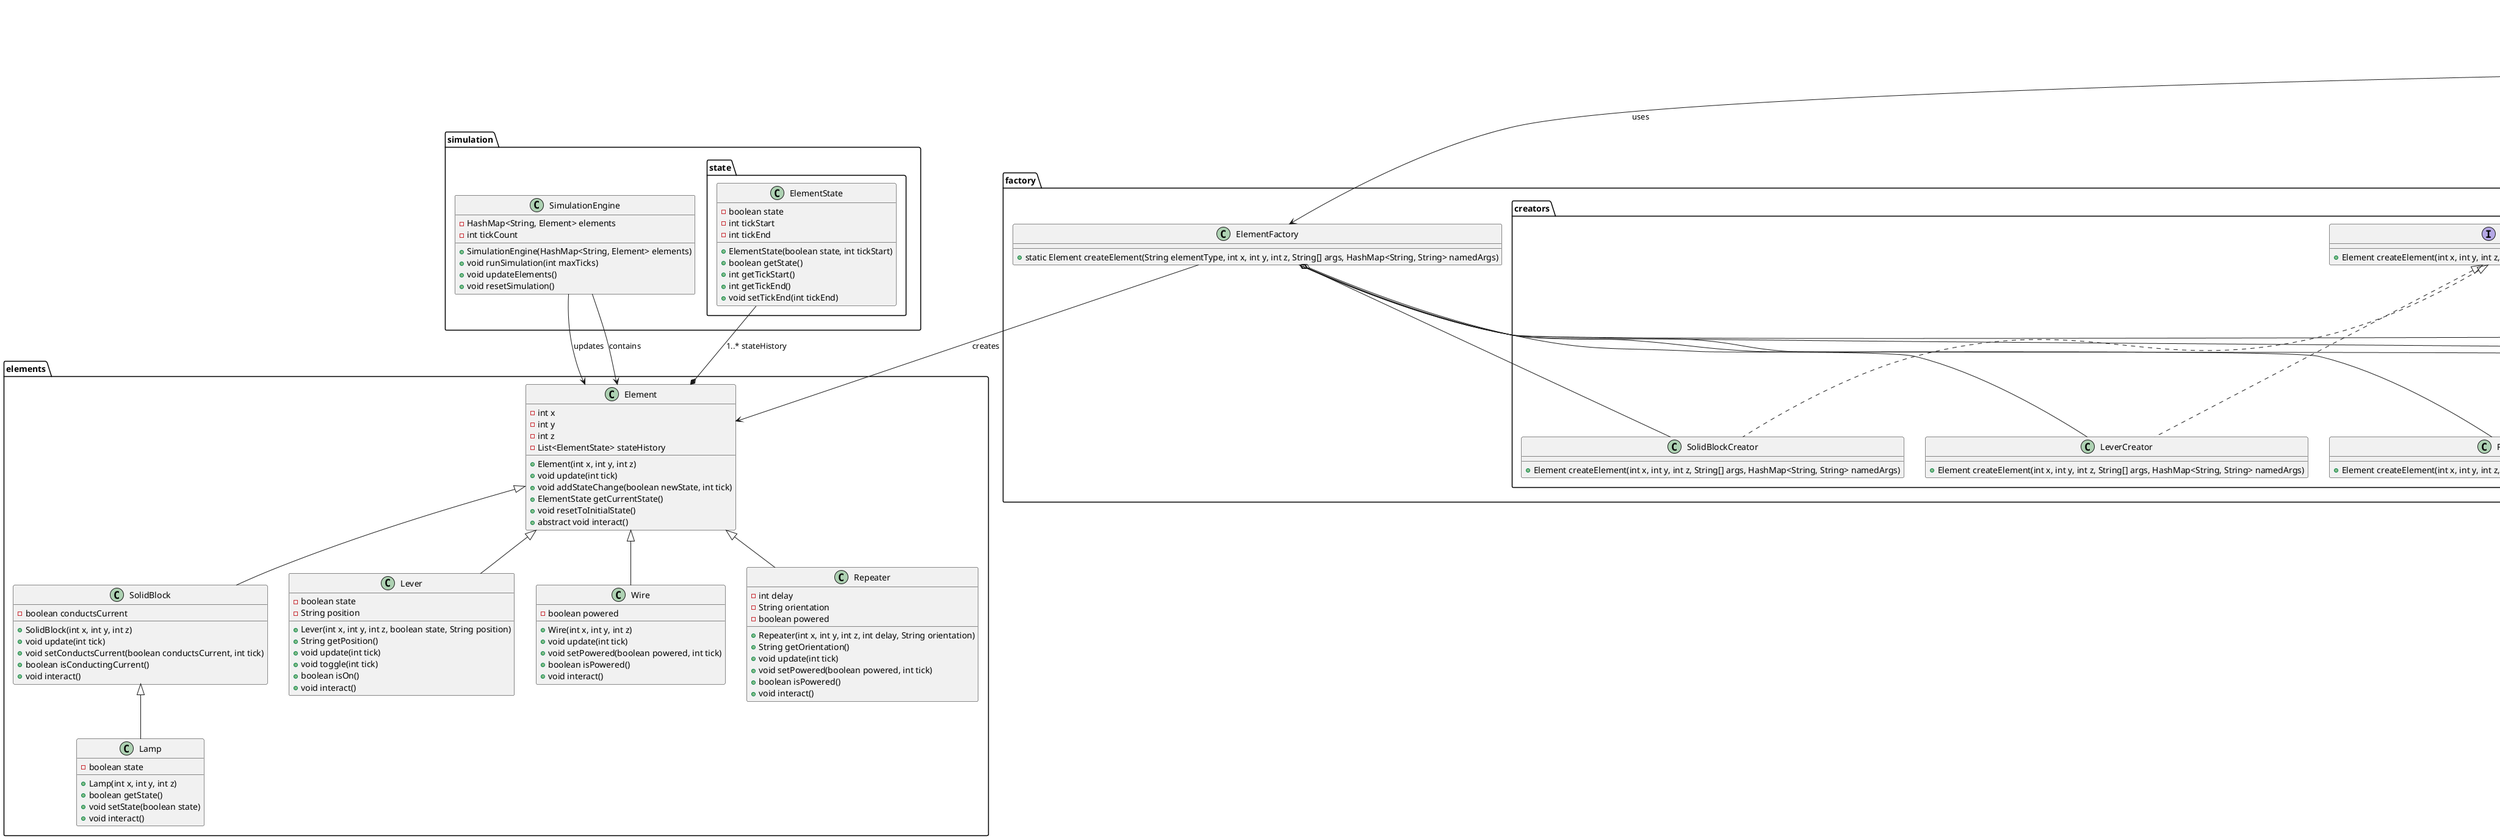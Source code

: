 @startuml

' ----------- Package Definitions -----------
package "elements" {
    class Element {
        - int x
        - int y
        - int z
        - List<ElementState> stateHistory
        + Element(int x, int y, int z)
        + void update(int tick)
        + void addStateChange(boolean newState, int tick)
        + ElementState getCurrentState()
        + void resetToInitialState()
        + abstract void interact()
    }

    class SolidBlock extends Element {
        - boolean conductsCurrent
        + SolidBlock(int x, int y, int z)
        + void update(int tick)
        + void setConductsCurrent(boolean conductsCurrent, int tick)
        + boolean isConductingCurrent()
        + void interact()
    }

    class Lever extends Element {
        - boolean state
        - String position
        + Lever(int x, int y, int z, boolean state, String position)
        + String getPosition()
        + void update(int tick)
        + void toggle(int tick)
        + boolean isOn()
        + void interact()
    }

    class Wire extends Element {
        - boolean powered
        + Wire(int x, int y, int z)
        + void update(int tick)
        + void setPowered(boolean powered, int tick)
        + boolean isPowered()
        + void interact()
    }

    class Repeater extends Element {
        - int delay
        - String orientation
        - boolean powered
        + Repeater(int x, int y, int z, int delay, String orientation)
        + String getOrientation()
        + void update(int tick)
        + void setPowered(boolean powered, int tick)
        + boolean isPowered()
        + void interact()
    }

    class Lamp extends SolidBlock {
        - boolean state
        + Lamp(int x, int y, int z)
        + boolean getState()
        + void setState(boolean state)
        + void interact()
    }
}

package "simulation.state" {
    class ElementState {
        - boolean state
        - int tickStart
        - int tickEnd
        + ElementState(boolean state, int tickStart)
        + boolean getState()
        + int getTickStart()
        + int getTickEnd()
        + void setTickEnd(int tickEnd)
    }
}

package "simulation" {
    class SimulationEngine {
        - HashMap<String, Element> elements
        - int tickCount
        + SimulationEngine(HashMap<String, Element> elements)
        + void runSimulation(int maxTicks)
        + void updateElements()
        + void resetSimulation()
    }
}

package "parser" {
    class RedyParser {
        - Pattern PATTERN_FULL
        + HashMap<String, Element> parse(String filename)
        + void processElement(String elementType, String args, HashMap<String, Element> elements)
    }
}

package "factory" {
    class ElementFactory {
        + static Element createElement(String elementType, int x, int y, int z, String[] args, HashMap<String, String> namedArgs)
    }
}

package "factory.creators" {
    interface ElementCreator {
        + Element createElement(int x, int y, int z, String[] args, HashMap<String, String> namedArgs)
    }

    class LeverCreator implements ElementCreator {
        + Element createElement(int x, int y, int z, String[] args, HashMap<String, String> namedArgs)
    }

    class RepeaterCreator implements ElementCreator {
        + Element createElement(int x, int y, int z, String[] args, HashMap<String, String> namedArgs)
    }

    class WireCreator implements ElementCreator {
        + Element createElement(int x, int y, int z, String[] args, HashMap<String, String> namedArgs)
    }

    class LampCreator implements ElementCreator {
        + Element createElement(int x, int y, int z, String[] args, HashMap<String, String> namedArgs)
    }

    class SolidBlockCreator implements ElementCreator {
        + Element createElement(int x, int y, int z, String[] args, HashMap<String, String> namedArgs)
    }
}

package "exceptions" {
    class OutOfBoundsException extends Exception {
        + OutOfBoundsException(String message)
    }

    class DuplicateElementException extends Exception {
        + DuplicateElementException(String message)
    }

    class MissingBlockSupportException extends Exception {
        + MissingBlockSupportException(String message)
    }
}

package "utils" {
    class ArgumentParser {
        + static boolean parseBooleanValue(HashMap<String, String> namedArgs, String[] args, String key, int posIndex, boolean defaultValue)
        + static int parseIntValue(HashMap<String, String> namedArgs, String[] args, String key, int posIndex, int defaultValue)
        + static String parseStringValue(HashMap<String, String> namedArgs, String[] args, String key, int posIndex, String defaultValue)
    }
}

' ----------- Class Relationships -----------
ElementState --* Element : "1..* stateHistory"
SimulationEngine --> Element : updates
RedyParser --> ElementFactory : "uses"
RedyParser --> ArgumentParser : "uses"
RedyParser --> OutOfBoundsException : throws
RedyParser --> DuplicateElementException : throws
RedyParser --> MissingBlockSupportException : throws
ElementFactory --> Element : creates
ElementFactory o-- LeverCreator
ElementFactory o-- RepeaterCreator
ElementFactory o-- WireCreator
ElementFactory o-- LampCreator
ElementFactory o-- SolidBlockCreator
ElementFactory --> ArgumentParser : "uses"
SimulationEngine --> Element : contains

@enduml
